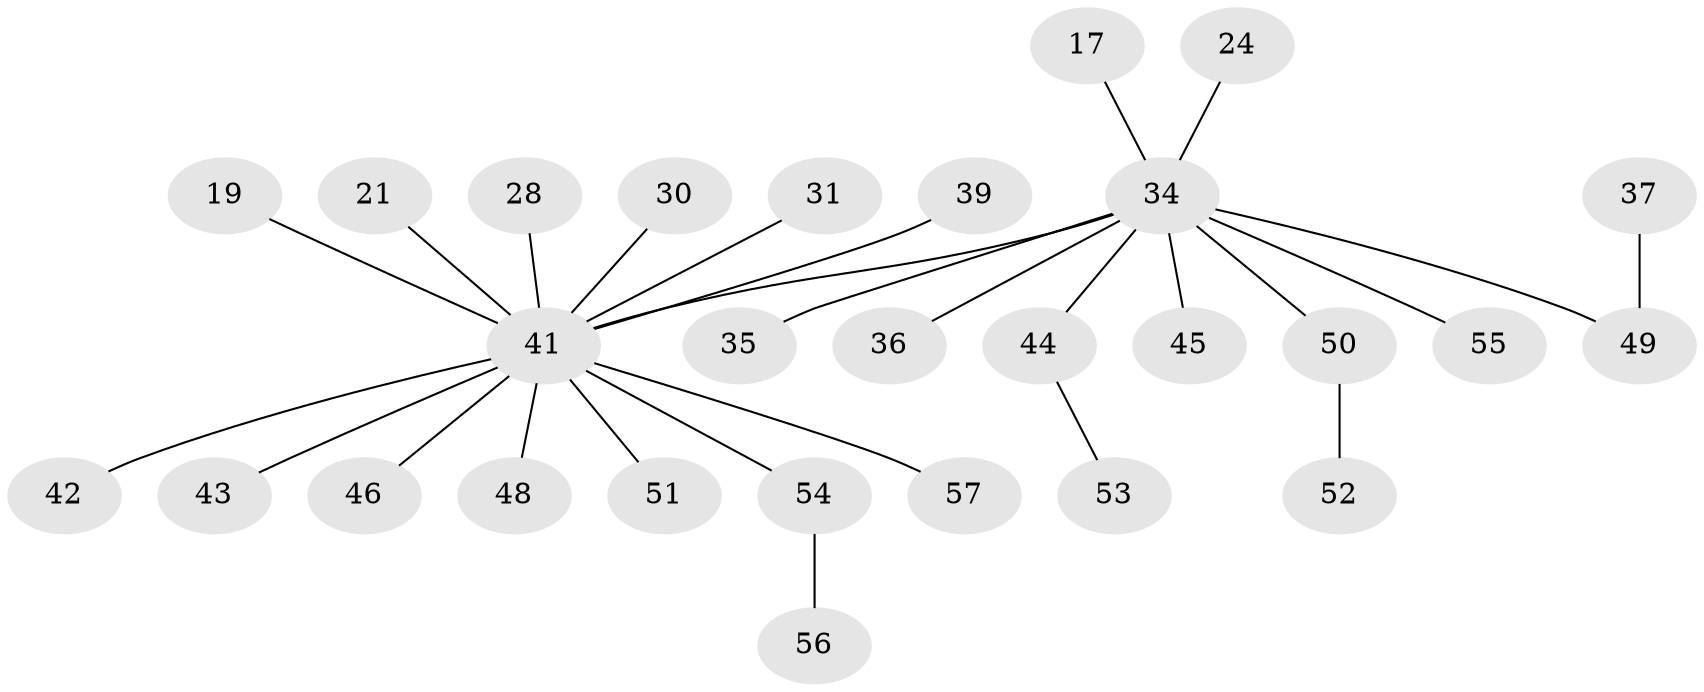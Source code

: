 // original degree distribution, {4: 0.03508771929824561, 6: 0.03508771929824561, 3: 0.17543859649122806, 2: 0.2631578947368421, 5: 0.017543859649122806, 1: 0.47368421052631576}
// Generated by graph-tools (version 1.1) at 2025/53/03/09/25 04:53:11]
// undirected, 28 vertices, 27 edges
graph export_dot {
graph [start="1"]
  node [color=gray90,style=filled];
  17;
  19;
  21;
  24;
  28;
  30;
  31;
  34 [super="+20+6"];
  35;
  36;
  37;
  39;
  41 [super="+40+9+12+18"];
  42;
  43;
  44;
  45;
  46;
  48;
  49 [super="+25"];
  50 [super="+32+47"];
  51;
  52;
  53;
  54;
  55;
  56;
  57;
  17 -- 34;
  19 -- 41;
  21 -- 41;
  24 -- 34;
  28 -- 41;
  30 -- 41;
  31 -- 41;
  34 -- 45;
  34 -- 35;
  34 -- 36;
  34 -- 44;
  34 -- 50;
  34 -- 55;
  34 -- 41;
  34 -- 49;
  37 -- 49;
  39 -- 41;
  41 -- 46;
  41 -- 42;
  41 -- 48;
  41 -- 51;
  41 -- 54;
  41 -- 43;
  41 -- 57;
  44 -- 53;
  50 -- 52;
  54 -- 56;
}
